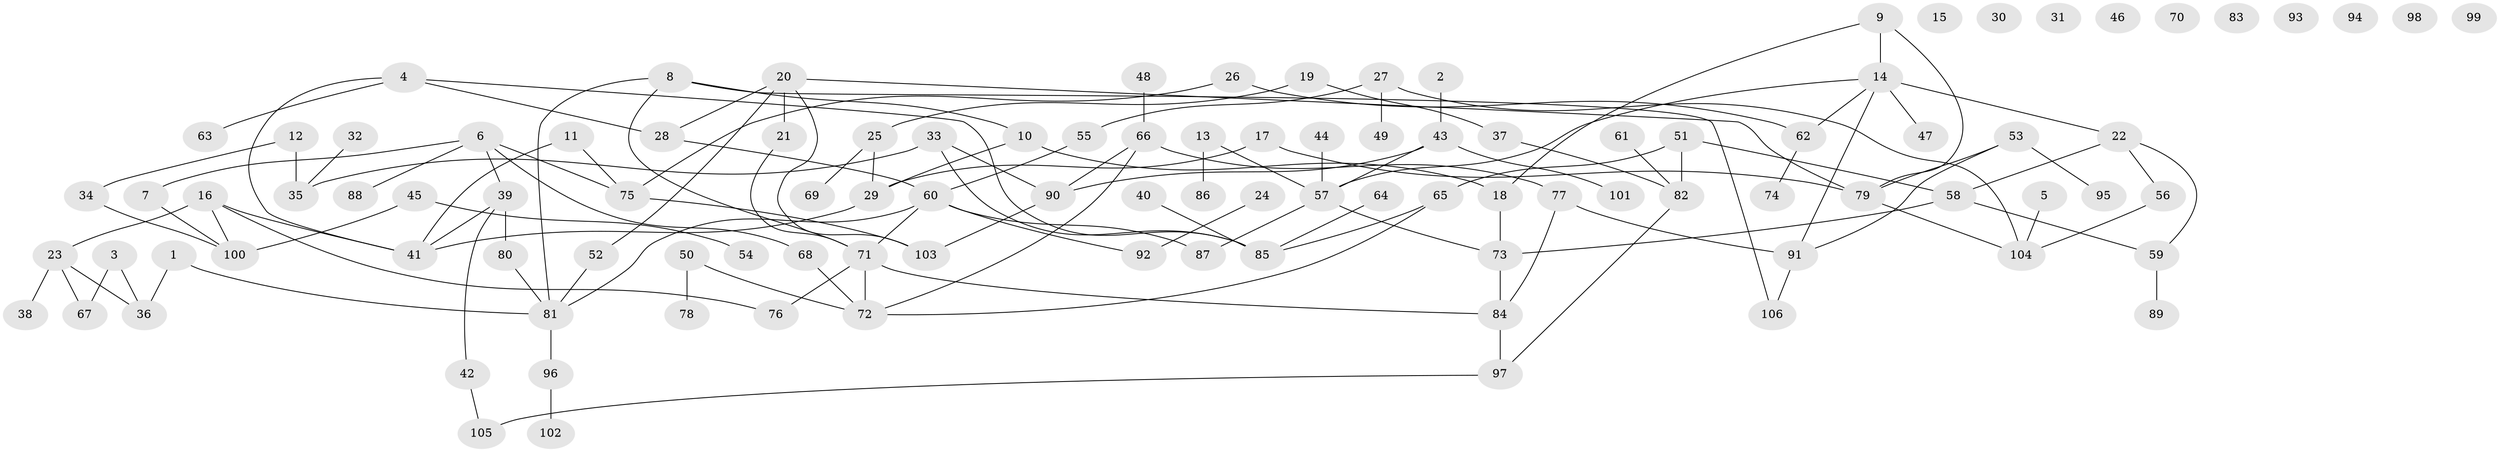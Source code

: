 // coarse degree distribution, {0: 0.3225806451612903, 1: 0.45161290322580644, 2: 0.0967741935483871, 5: 0.03225806451612903, 8: 0.03225806451612903, 7: 0.03225806451612903, 10: 0.03225806451612903}
// Generated by graph-tools (version 1.1) at 2025/42/03/04/25 21:42:27]
// undirected, 106 vertices, 130 edges
graph export_dot {
graph [start="1"]
  node [color=gray90,style=filled];
  1;
  2;
  3;
  4;
  5;
  6;
  7;
  8;
  9;
  10;
  11;
  12;
  13;
  14;
  15;
  16;
  17;
  18;
  19;
  20;
  21;
  22;
  23;
  24;
  25;
  26;
  27;
  28;
  29;
  30;
  31;
  32;
  33;
  34;
  35;
  36;
  37;
  38;
  39;
  40;
  41;
  42;
  43;
  44;
  45;
  46;
  47;
  48;
  49;
  50;
  51;
  52;
  53;
  54;
  55;
  56;
  57;
  58;
  59;
  60;
  61;
  62;
  63;
  64;
  65;
  66;
  67;
  68;
  69;
  70;
  71;
  72;
  73;
  74;
  75;
  76;
  77;
  78;
  79;
  80;
  81;
  82;
  83;
  84;
  85;
  86;
  87;
  88;
  89;
  90;
  91;
  92;
  93;
  94;
  95;
  96;
  97;
  98;
  99;
  100;
  101;
  102;
  103;
  104;
  105;
  106;
  1 -- 36;
  1 -- 81;
  2 -- 43;
  3 -- 36;
  3 -- 67;
  4 -- 28;
  4 -- 41;
  4 -- 63;
  4 -- 85;
  5 -- 104;
  6 -- 7;
  6 -- 39;
  6 -- 68;
  6 -- 75;
  6 -- 88;
  7 -- 100;
  8 -- 10;
  8 -- 71;
  8 -- 81;
  8 -- 106;
  9 -- 14;
  9 -- 18;
  9 -- 79;
  10 -- 18;
  10 -- 29;
  11 -- 41;
  11 -- 75;
  12 -- 34;
  12 -- 35;
  13 -- 57;
  13 -- 86;
  14 -- 22;
  14 -- 47;
  14 -- 57;
  14 -- 62;
  14 -- 91;
  16 -- 23;
  16 -- 41;
  16 -- 76;
  16 -- 100;
  17 -- 29;
  17 -- 79;
  18 -- 73;
  19 -- 25;
  19 -- 37;
  20 -- 21;
  20 -- 28;
  20 -- 52;
  20 -- 79;
  20 -- 103;
  21 -- 71;
  22 -- 56;
  22 -- 58;
  22 -- 59;
  23 -- 36;
  23 -- 38;
  23 -- 67;
  24 -- 92;
  25 -- 29;
  25 -- 69;
  26 -- 62;
  26 -- 75;
  27 -- 49;
  27 -- 55;
  27 -- 104;
  28 -- 60;
  29 -- 41;
  32 -- 35;
  33 -- 35;
  33 -- 85;
  33 -- 90;
  34 -- 100;
  37 -- 82;
  39 -- 41;
  39 -- 42;
  39 -- 80;
  40 -- 85;
  42 -- 105;
  43 -- 57;
  43 -- 90;
  43 -- 101;
  44 -- 57;
  45 -- 54;
  45 -- 100;
  48 -- 66;
  50 -- 72;
  50 -- 78;
  51 -- 58;
  51 -- 65;
  51 -- 82;
  52 -- 81;
  53 -- 79;
  53 -- 91;
  53 -- 95;
  55 -- 60;
  56 -- 104;
  57 -- 73;
  57 -- 87;
  58 -- 59;
  58 -- 73;
  59 -- 89;
  60 -- 71;
  60 -- 81;
  60 -- 87;
  60 -- 92;
  61 -- 82;
  62 -- 74;
  64 -- 85;
  65 -- 72;
  65 -- 85;
  66 -- 72;
  66 -- 77;
  66 -- 90;
  68 -- 72;
  71 -- 72;
  71 -- 76;
  71 -- 84;
  73 -- 84;
  75 -- 103;
  77 -- 84;
  77 -- 91;
  79 -- 104;
  80 -- 81;
  81 -- 96;
  82 -- 97;
  84 -- 97;
  90 -- 103;
  91 -- 106;
  96 -- 102;
  97 -- 105;
}
